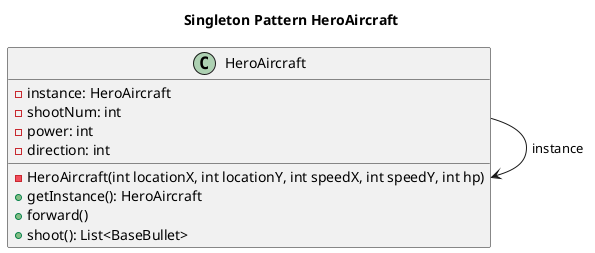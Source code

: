 @startuml
'https://plantuml.com/sequence-diagram



title Singleton Pattern HeroAircraft

class HeroAircraft{
- instance: HeroAircraft
- shootNum: int
- power: int
- direction: int
- HeroAircraft(int locationX, int locationY, int speedX, int speedY, int hp)
+ getInstance(): HeroAircraft
+ forward()
+ shoot(): List<BaseBullet>
}

HeroAircraft -> HeroAircraft : instance
@enduml